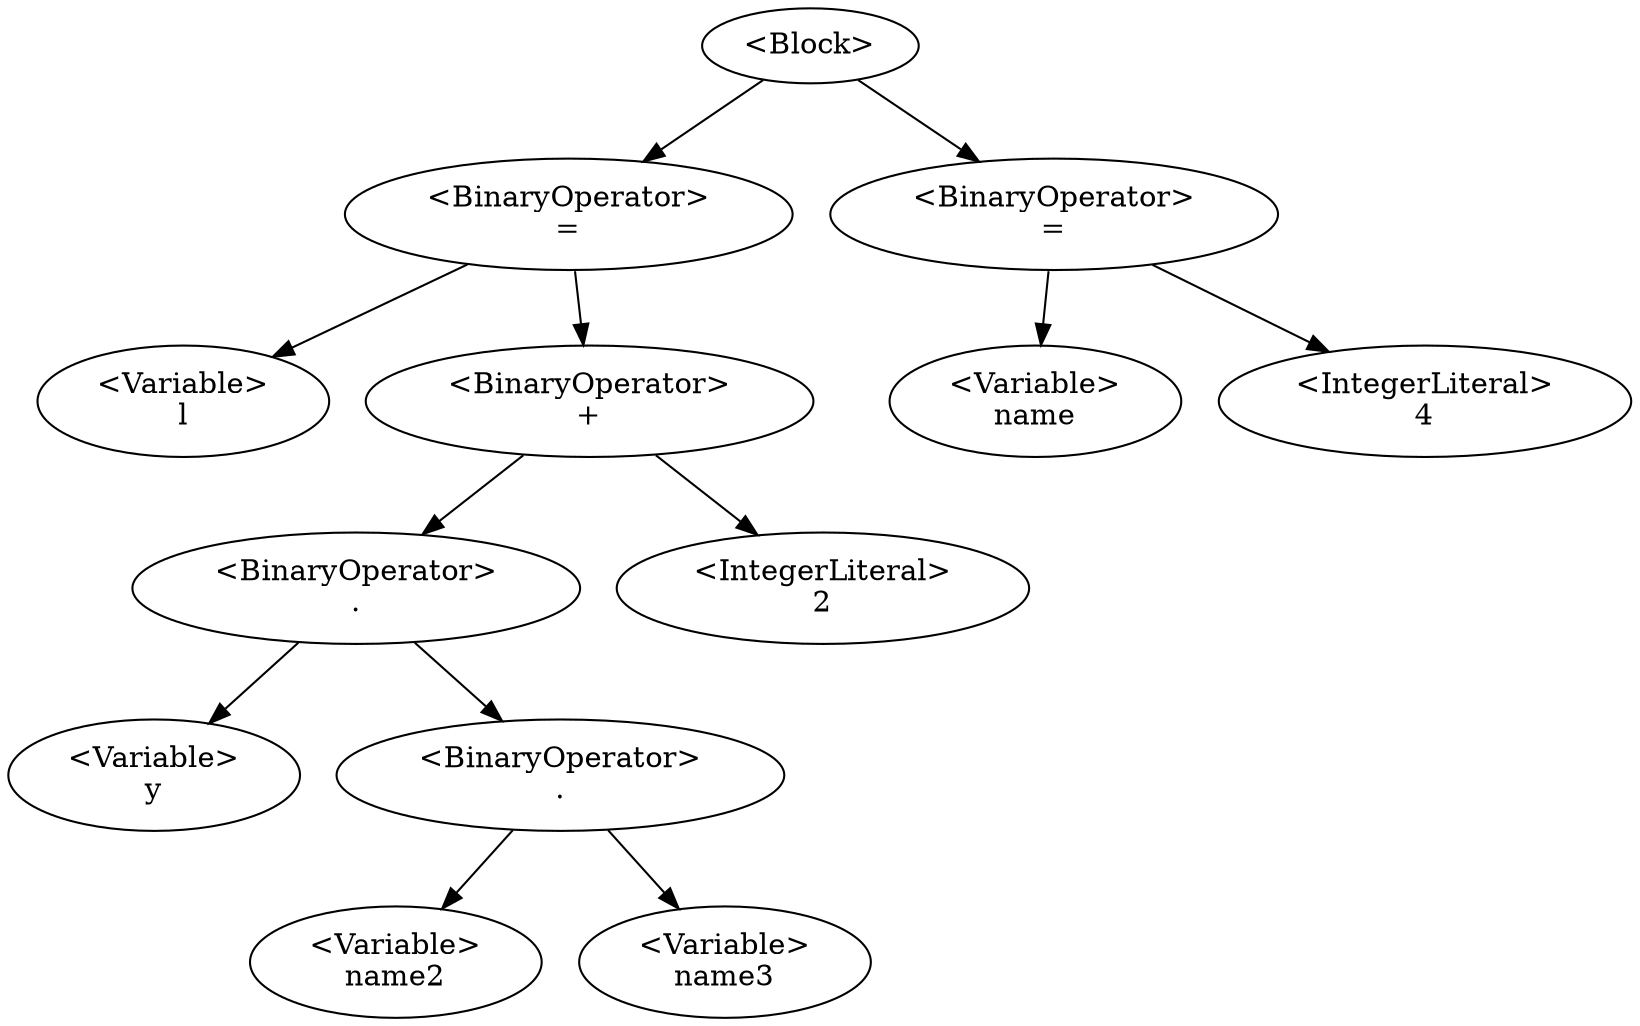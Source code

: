 digraph G {
0 [label="<Block>"];0->2;0->11;
2 [label="<BinaryOperator>\n="];2->1;2->8;
1 [label="<Variable>\nl"];
8 [label="<BinaryOperator>\n+"];8->4;8->9;
4 [label="<BinaryOperator>\n."];4->3;4->6;
3 [label="<Variable>\ny"];
6 [label="<BinaryOperator>\n."];6->5;6->7;
5 [label="<Variable>\nname2"];
7 [label="<Variable>\nname3"];
9 [label="<IntegerLiteral>\n2"];
11 [label="<BinaryOperator>\n="];11->10;11->12;
10 [label="<Variable>\nname"];
12 [label="<IntegerLiteral>\n4"];
}